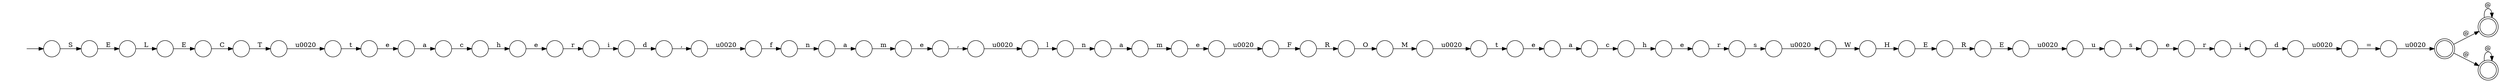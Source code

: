 digraph Automaton {
  rankdir = LR;
  0 [shape=circle,label=""];
  0 -> 47 [label="C"]
  1 [shape=circle,label=""];
  1 -> 30 [label="a"]
  2 [shape=circle,label=""];
  2 -> 23 [label="t"]
  3 [shape=circle,label=""];
  3 -> 25 [label="e"]
  4 [shape=circle,label=""];
  4 -> 50 [label="e"]
  5 [shape=circle,label=""];
  5 -> 32 [label="W"]
  6 [shape=circle,label=""];
  6 -> 7 [label="R"]
  7 [shape=circle,label=""];
  7 -> 55 [label="O"]
  8 [shape=circle,label=""];
  8 -> 40 [label="e"]
  9 [shape=circle,label=""];
  9 -> 0 [label="E"]
  10 [shape=circle,label=""];
  10 -> 44 [label="i"]
  11 [shape=circle,label=""];
  11 -> 59 [label="\u0020"]
  12 [shape=circle,label=""];
  12 -> 39 [label="="]
  13 [shape=circle,label=""];
  13 -> 5 [label="\u0020"]
  14 [shape=circle,label=""];
  14 -> 11 [label=","]
  15 [shape=circle,label=""];
  15 -> 10 [label="r"]
  16 [shape=circle,label=""];
  16 -> 61 [label="e"]
  17 [shape=circle,label=""];
  17 -> 16 [label="m"]
  18 [shape=circle,label=""];
  18 -> 2 [label="\u0020"]
  19 [shape=circle,label=""];
  initial [shape=plaintext,label=""];
  initial -> 19
  19 -> 52 [label="S"]
  20 [shape=circle,label=""];
  20 -> 42 [label="a"]
  21 [shape=circle,label=""];
  21 -> 4 [label="h"]
  22 [shape=doublecircle,label=""];
  22 -> 51 [label="@"]
  22 -> 34 [label="@"]
  23 [shape=circle,label=""];
  23 -> 1 [label="e"]
  24 [shape=circle,label=""];
  24 -> 17 [label="a"]
  25 [shape=circle,label=""];
  25 -> 36 [label="r"]
  26 [shape=circle,label=""];
  26 -> 45 [label="h"]
  27 [shape=circle,label=""];
  27 -> 54 [label=","]
  28 [shape=circle,label=""];
  28 -> 6 [label="F"]
  29 [shape=circle,label=""];
  29 -> 35 [label="d"]
  30 [shape=circle,label=""];
  30 -> 21 [label="c"]
  31 [shape=circle,label=""];
  31 -> 13 [label="s"]
  32 [shape=circle,label=""];
  32 -> 33 [label="H"]
  33 [shape=circle,label=""];
  33 -> 46 [label="E"]
  34 [shape=doublecircle,label=""];
  34 -> 34 [label="@"]
  35 [shape=circle,label=""];
  35 -> 12 [label="\u0020"]
  36 [shape=circle,label=""];
  36 -> 29 [label="i"]
  37 [shape=circle,label=""];
  37 -> 3 [label="s"]
  38 [shape=circle,label=""];
  38 -> 49 [label="l"]
  39 [shape=circle,label=""];
  39 -> 22 [label="\u0020"]
  40 [shape=circle,label=""];
  40 -> 53 [label="a"]
  41 [shape=circle,label=""];
  41 -> 60 [label="E"]
  42 [shape=circle,label=""];
  42 -> 62 [label="m"]
  43 [shape=circle,label=""];
  43 -> 56 [label="\u0020"]
  44 [shape=circle,label=""];
  44 -> 14 [label="d"]
  45 [shape=circle,label=""];
  45 -> 15 [label="e"]
  46 [shape=circle,label=""];
  46 -> 41 [label="R"]
  47 [shape=circle,label=""];
  47 -> 43 [label="T"]
  48 [shape=circle,label=""];
  48 -> 9 [label="L"]
  49 [shape=circle,label=""];
  49 -> 24 [label="n"]
  50 [shape=circle,label=""];
  50 -> 31 [label="r"]
  51 [shape=doublecircle,label=""];
  51 -> 51 [label="@"]
  52 [shape=circle,label=""];
  52 -> 48 [label="E"]
  53 [shape=circle,label=""];
  53 -> 26 [label="c"]
  54 [shape=circle,label=""];
  54 -> 38 [label="\u0020"]
  55 [shape=circle,label=""];
  55 -> 18 [label="M"]
  56 [shape=circle,label=""];
  56 -> 8 [label="t"]
  57 [shape=circle,label=""];
  57 -> 37 [label="u"]
  58 [shape=circle,label=""];
  58 -> 20 [label="n"]
  59 [shape=circle,label=""];
  59 -> 58 [label="f"]
  60 [shape=circle,label=""];
  60 -> 57 [label="\u0020"]
  61 [shape=circle,label=""];
  61 -> 28 [label="\u0020"]
  62 [shape=circle,label=""];
  62 -> 27 [label="e"]
}
